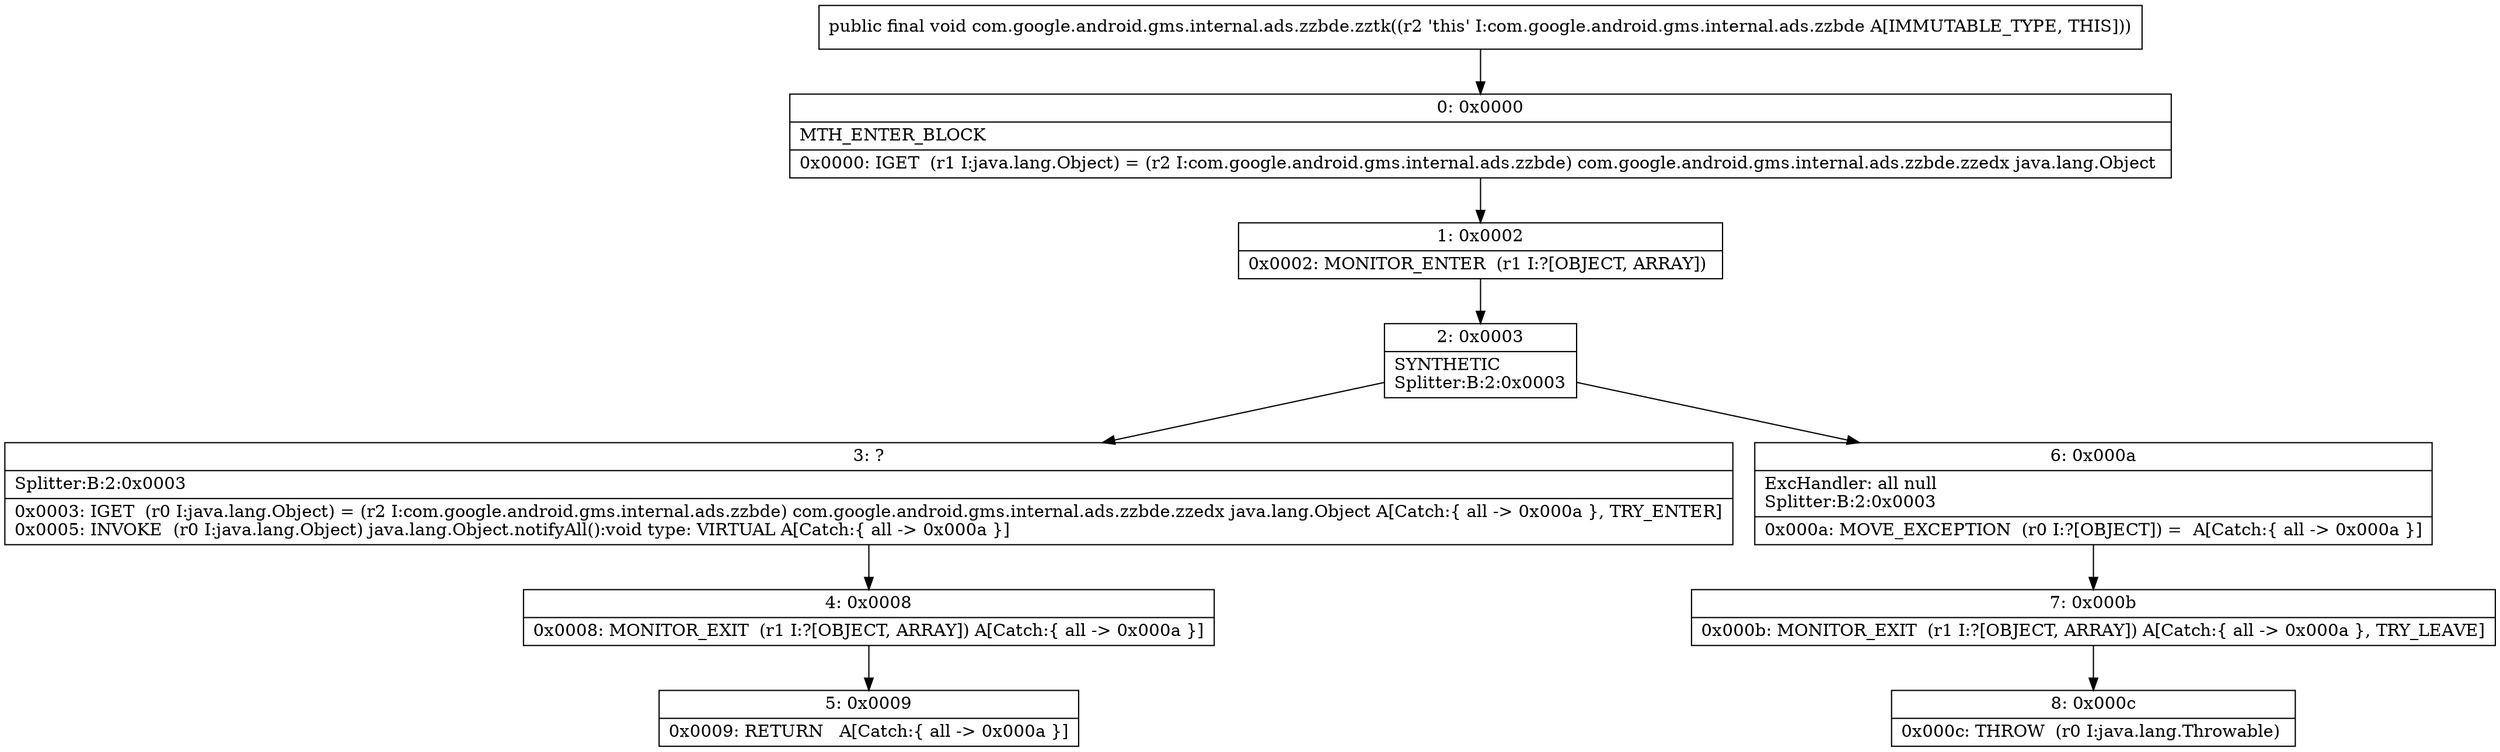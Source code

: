 digraph "CFG forcom.google.android.gms.internal.ads.zzbde.zztk()V" {
Node_0 [shape=record,label="{0\:\ 0x0000|MTH_ENTER_BLOCK\l|0x0000: IGET  (r1 I:java.lang.Object) = (r2 I:com.google.android.gms.internal.ads.zzbde) com.google.android.gms.internal.ads.zzbde.zzedx java.lang.Object \l}"];
Node_1 [shape=record,label="{1\:\ 0x0002|0x0002: MONITOR_ENTER  (r1 I:?[OBJECT, ARRAY]) \l}"];
Node_2 [shape=record,label="{2\:\ 0x0003|SYNTHETIC\lSplitter:B:2:0x0003\l}"];
Node_3 [shape=record,label="{3\:\ ?|Splitter:B:2:0x0003\l|0x0003: IGET  (r0 I:java.lang.Object) = (r2 I:com.google.android.gms.internal.ads.zzbde) com.google.android.gms.internal.ads.zzbde.zzedx java.lang.Object A[Catch:\{ all \-\> 0x000a \}, TRY_ENTER]\l0x0005: INVOKE  (r0 I:java.lang.Object) java.lang.Object.notifyAll():void type: VIRTUAL A[Catch:\{ all \-\> 0x000a \}]\l}"];
Node_4 [shape=record,label="{4\:\ 0x0008|0x0008: MONITOR_EXIT  (r1 I:?[OBJECT, ARRAY]) A[Catch:\{ all \-\> 0x000a \}]\l}"];
Node_5 [shape=record,label="{5\:\ 0x0009|0x0009: RETURN   A[Catch:\{ all \-\> 0x000a \}]\l}"];
Node_6 [shape=record,label="{6\:\ 0x000a|ExcHandler: all null\lSplitter:B:2:0x0003\l|0x000a: MOVE_EXCEPTION  (r0 I:?[OBJECT]) =  A[Catch:\{ all \-\> 0x000a \}]\l}"];
Node_7 [shape=record,label="{7\:\ 0x000b|0x000b: MONITOR_EXIT  (r1 I:?[OBJECT, ARRAY]) A[Catch:\{ all \-\> 0x000a \}, TRY_LEAVE]\l}"];
Node_8 [shape=record,label="{8\:\ 0x000c|0x000c: THROW  (r0 I:java.lang.Throwable) \l}"];
MethodNode[shape=record,label="{public final void com.google.android.gms.internal.ads.zzbde.zztk((r2 'this' I:com.google.android.gms.internal.ads.zzbde A[IMMUTABLE_TYPE, THIS])) }"];
MethodNode -> Node_0;
Node_0 -> Node_1;
Node_1 -> Node_2;
Node_2 -> Node_3;
Node_2 -> Node_6;
Node_3 -> Node_4;
Node_4 -> Node_5;
Node_6 -> Node_7;
Node_7 -> Node_8;
}

